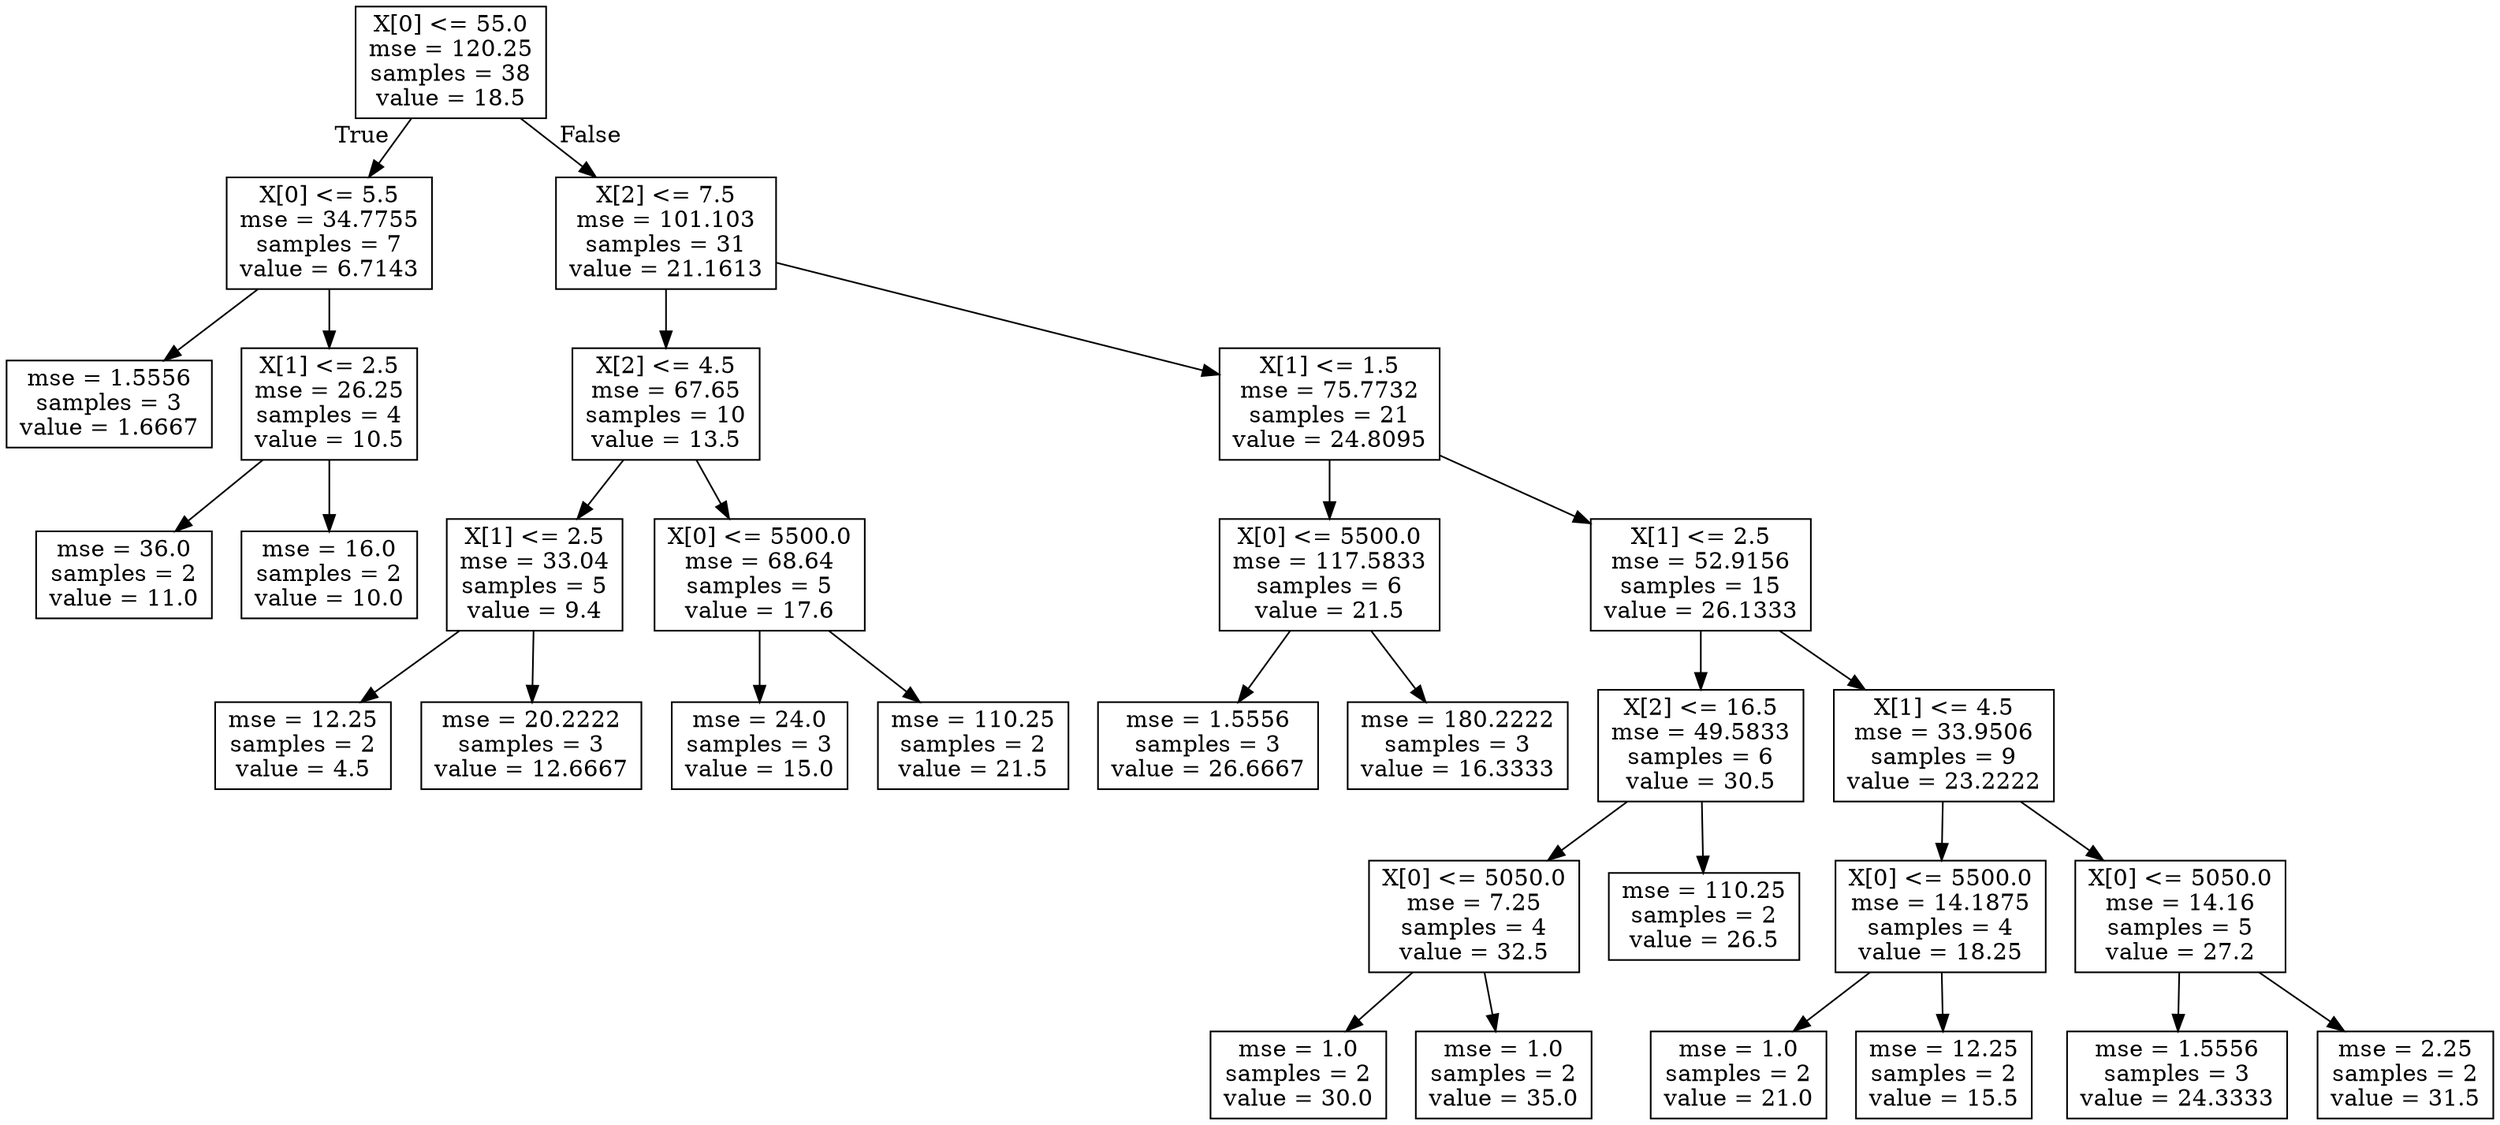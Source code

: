 digraph Tree {
node [shape=box] ;
0 [label="X[0] <= 55.0\nmse = 120.25\nsamples = 38\nvalue = 18.5"] ;
1 [label="X[0] <= 5.5\nmse = 34.7755\nsamples = 7\nvalue = 6.7143"] ;
0 -> 1 [labeldistance=2.5, labelangle=45, headlabel="True"] ;
2 [label="mse = 1.5556\nsamples = 3\nvalue = 1.6667"] ;
1 -> 2 ;
3 [label="X[1] <= 2.5\nmse = 26.25\nsamples = 4\nvalue = 10.5"] ;
1 -> 3 ;
4 [label="mse = 36.0\nsamples = 2\nvalue = 11.0"] ;
3 -> 4 ;
5 [label="mse = 16.0\nsamples = 2\nvalue = 10.0"] ;
3 -> 5 ;
6 [label="X[2] <= 7.5\nmse = 101.103\nsamples = 31\nvalue = 21.1613"] ;
0 -> 6 [labeldistance=2.5, labelangle=-45, headlabel="False"] ;
7 [label="X[2] <= 4.5\nmse = 67.65\nsamples = 10\nvalue = 13.5"] ;
6 -> 7 ;
8 [label="X[1] <= 2.5\nmse = 33.04\nsamples = 5\nvalue = 9.4"] ;
7 -> 8 ;
9 [label="mse = 12.25\nsamples = 2\nvalue = 4.5"] ;
8 -> 9 ;
10 [label="mse = 20.2222\nsamples = 3\nvalue = 12.6667"] ;
8 -> 10 ;
11 [label="X[0] <= 5500.0\nmse = 68.64\nsamples = 5\nvalue = 17.6"] ;
7 -> 11 ;
12 [label="mse = 24.0\nsamples = 3\nvalue = 15.0"] ;
11 -> 12 ;
13 [label="mse = 110.25\nsamples = 2\nvalue = 21.5"] ;
11 -> 13 ;
14 [label="X[1] <= 1.5\nmse = 75.7732\nsamples = 21\nvalue = 24.8095"] ;
6 -> 14 ;
15 [label="X[0] <= 5500.0\nmse = 117.5833\nsamples = 6\nvalue = 21.5"] ;
14 -> 15 ;
16 [label="mse = 1.5556\nsamples = 3\nvalue = 26.6667"] ;
15 -> 16 ;
17 [label="mse = 180.2222\nsamples = 3\nvalue = 16.3333"] ;
15 -> 17 ;
18 [label="X[1] <= 2.5\nmse = 52.9156\nsamples = 15\nvalue = 26.1333"] ;
14 -> 18 ;
19 [label="X[2] <= 16.5\nmse = 49.5833\nsamples = 6\nvalue = 30.5"] ;
18 -> 19 ;
20 [label="X[0] <= 5050.0\nmse = 7.25\nsamples = 4\nvalue = 32.5"] ;
19 -> 20 ;
21 [label="mse = 1.0\nsamples = 2\nvalue = 30.0"] ;
20 -> 21 ;
22 [label="mse = 1.0\nsamples = 2\nvalue = 35.0"] ;
20 -> 22 ;
23 [label="mse = 110.25\nsamples = 2\nvalue = 26.5"] ;
19 -> 23 ;
24 [label="X[1] <= 4.5\nmse = 33.9506\nsamples = 9\nvalue = 23.2222"] ;
18 -> 24 ;
25 [label="X[0] <= 5500.0\nmse = 14.1875\nsamples = 4\nvalue = 18.25"] ;
24 -> 25 ;
26 [label="mse = 1.0\nsamples = 2\nvalue = 21.0"] ;
25 -> 26 ;
27 [label="mse = 12.25\nsamples = 2\nvalue = 15.5"] ;
25 -> 27 ;
28 [label="X[0] <= 5050.0\nmse = 14.16\nsamples = 5\nvalue = 27.2"] ;
24 -> 28 ;
29 [label="mse = 1.5556\nsamples = 3\nvalue = 24.3333"] ;
28 -> 29 ;
30 [label="mse = 2.25\nsamples = 2\nvalue = 31.5"] ;
28 -> 30 ;
}